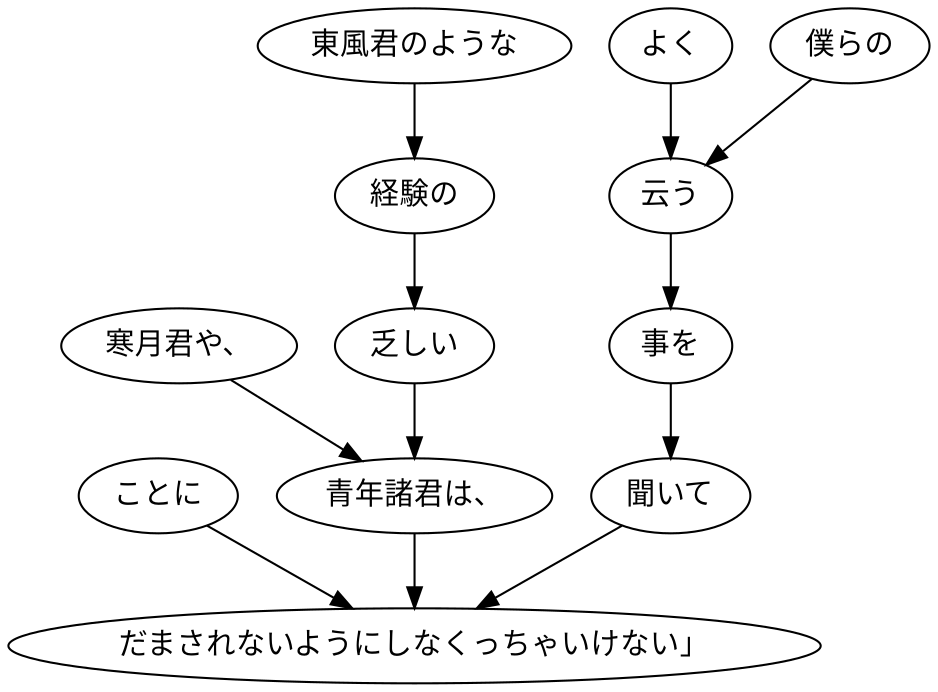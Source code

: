 digraph graph8711 {
	node0 [label="ことに"];
	node1 [label="寒月君や、"];
	node2 [label="東風君のような"];
	node3 [label="経験の"];
	node4 [label="乏しい"];
	node5 [label="青年諸君は、"];
	node6 [label="よく"];
	node7 [label="僕らの"];
	node8 [label="云う"];
	node9 [label="事を"];
	node10 [label="聞いて"];
	node11 [label="だまされないようにしなくっちゃいけない」"];
	node0 -> node11;
	node1 -> node5;
	node2 -> node3;
	node3 -> node4;
	node4 -> node5;
	node5 -> node11;
	node6 -> node8;
	node7 -> node8;
	node8 -> node9;
	node9 -> node10;
	node10 -> node11;
}
